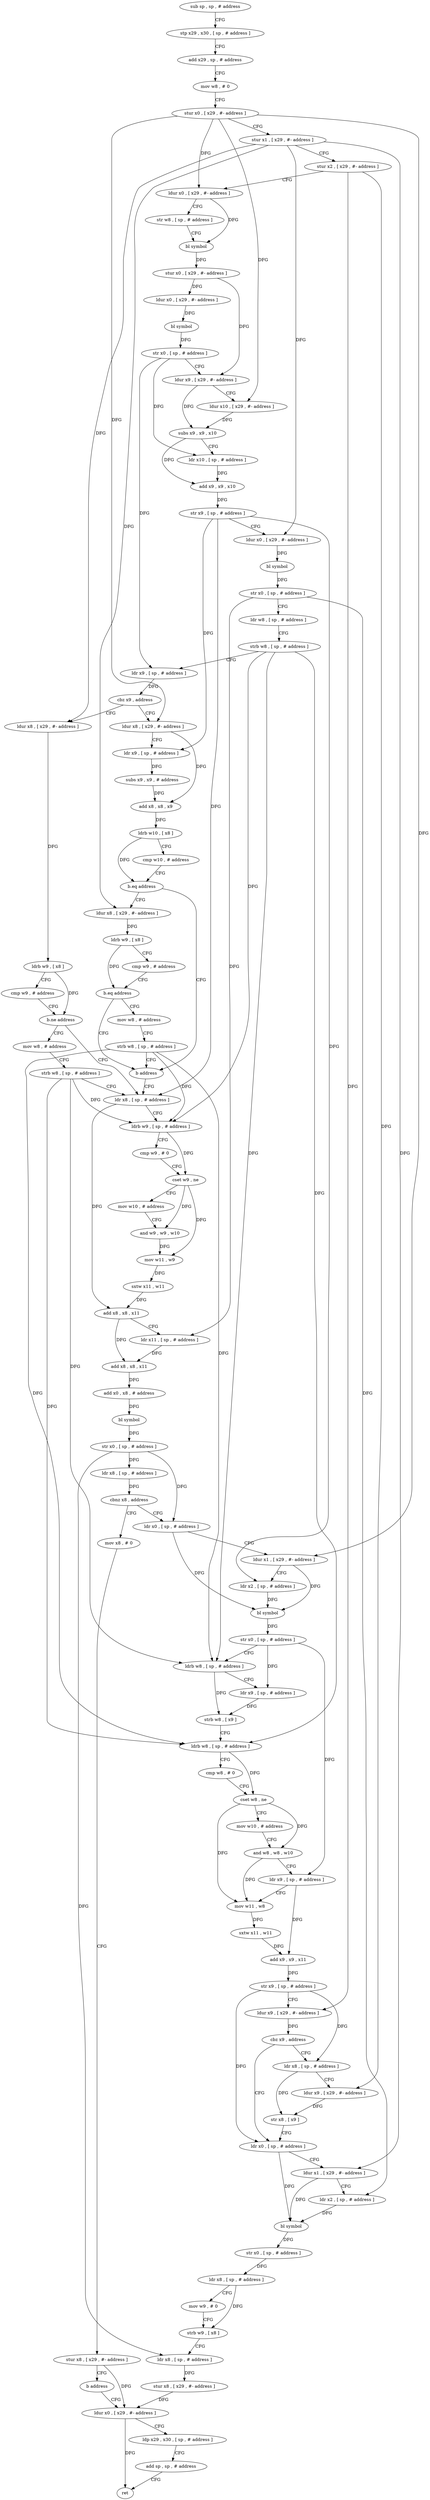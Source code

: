 digraph "func" {
"4257576" [label = "sub sp , sp , # address" ]
"4257580" [label = "stp x29 , x30 , [ sp , # address ]" ]
"4257584" [label = "add x29 , sp , # address" ]
"4257588" [label = "mov w8 , # 0" ]
"4257592" [label = "stur x0 , [ x29 , #- address ]" ]
"4257596" [label = "stur x1 , [ x29 , #- address ]" ]
"4257600" [label = "stur x2 , [ x29 , #- address ]" ]
"4257604" [label = "ldur x0 , [ x29 , #- address ]" ]
"4257608" [label = "str w8 , [ sp , # address ]" ]
"4257612" [label = "bl symbol" ]
"4257616" [label = "stur x0 , [ x29 , #- address ]" ]
"4257620" [label = "ldur x0 , [ x29 , #- address ]" ]
"4257624" [label = "bl symbol" ]
"4257628" [label = "str x0 , [ sp , # address ]" ]
"4257632" [label = "ldur x9 , [ x29 , #- address ]" ]
"4257636" [label = "ldur x10 , [ x29 , #- address ]" ]
"4257640" [label = "subs x9 , x9 , x10" ]
"4257644" [label = "ldr x10 , [ sp , # address ]" ]
"4257648" [label = "add x9 , x9 , x10" ]
"4257652" [label = "str x9 , [ sp , # address ]" ]
"4257656" [label = "ldur x0 , [ x29 , #- address ]" ]
"4257660" [label = "bl symbol" ]
"4257664" [label = "str x0 , [ sp , # address ]" ]
"4257668" [label = "ldr w8 , [ sp , # address ]" ]
"4257672" [label = "strb w8 , [ sp , # address ]" ]
"4257676" [label = "ldr x9 , [ sp , # address ]" ]
"4257680" [label = "cbz x9 , address" ]
"4257740" [label = "ldur x8 , [ x29 , #- address ]" ]
"4257684" [label = "ldur x8 , [ x29 , #- address ]" ]
"4257744" [label = "ldrb w9 , [ x8 ]" ]
"4257748" [label = "cmp w9 , # address" ]
"4257752" [label = "b.ne address" ]
"4257764" [label = "ldr x8 , [ sp , # address ]" ]
"4257756" [label = "mov w8 , # address" ]
"4257688" [label = "ldr x9 , [ sp , # address ]" ]
"4257692" [label = "subs x9 , x9 , # address" ]
"4257696" [label = "add x8 , x8 , x9" ]
"4257700" [label = "ldrb w10 , [ x8 ]" ]
"4257704" [label = "cmp w10 , # address" ]
"4257708" [label = "b.eq address" ]
"4257736" [label = "b address" ]
"4257712" [label = "ldur x8 , [ x29 , #- address ]" ]
"4257768" [label = "ldrb w9 , [ sp , # address ]" ]
"4257772" [label = "cmp w9 , # 0" ]
"4257776" [label = "cset w9 , ne" ]
"4257780" [label = "mov w10 , # address" ]
"4257784" [label = "and w9 , w9 , w10" ]
"4257788" [label = "mov w11 , w9" ]
"4257792" [label = "sxtw x11 , w11" ]
"4257796" [label = "add x8 , x8 , x11" ]
"4257800" [label = "ldr x11 , [ sp , # address ]" ]
"4257804" [label = "add x8 , x8 , x11" ]
"4257808" [label = "add x0 , x8 , # address" ]
"4257812" [label = "bl symbol" ]
"4257816" [label = "str x0 , [ sp , # address ]" ]
"4257820" [label = "ldr x8 , [ sp , # address ]" ]
"4257824" [label = "cbnz x8 , address" ]
"4257840" [label = "ldr x0 , [ sp , # address ]" ]
"4257828" [label = "mov x8 , # 0" ]
"4257760" [label = "strb w8 , [ sp , # address ]" ]
"4257716" [label = "ldrb w9 , [ x8 ]" ]
"4257720" [label = "cmp w9 , # address" ]
"4257724" [label = "b.eq address" ]
"4257728" [label = "mov w8 , # address" ]
"4257844" [label = "ldur x1 , [ x29 , #- address ]" ]
"4257848" [label = "ldr x2 , [ sp , # address ]" ]
"4257852" [label = "bl symbol" ]
"4257856" [label = "str x0 , [ sp , # address ]" ]
"4257860" [label = "ldrb w8 , [ sp , # address ]" ]
"4257864" [label = "ldr x9 , [ sp , # address ]" ]
"4257868" [label = "strb w8 , [ x9 ]" ]
"4257872" [label = "ldrb w8 , [ sp , # address ]" ]
"4257876" [label = "cmp w8 , # 0" ]
"4257880" [label = "cset w8 , ne" ]
"4257884" [label = "mov w10 , # address" ]
"4257888" [label = "and w8 , w8 , w10" ]
"4257892" [label = "ldr x9 , [ sp , # address ]" ]
"4257896" [label = "mov w11 , w8" ]
"4257900" [label = "sxtw x11 , w11" ]
"4257904" [label = "add x9 , x9 , x11" ]
"4257908" [label = "str x9 , [ sp , # address ]" ]
"4257912" [label = "ldur x9 , [ x29 , #- address ]" ]
"4257916" [label = "cbz x9 , address" ]
"4257932" [label = "ldr x0 , [ sp , # address ]" ]
"4257920" [label = "ldr x8 , [ sp , # address ]" ]
"4257832" [label = "stur x8 , [ x29 , #- address ]" ]
"4257836" [label = "b address" ]
"4257972" [label = "ldur x0 , [ x29 , #- address ]" ]
"4257732" [label = "strb w8 , [ sp , # address ]" ]
"4257936" [label = "ldur x1 , [ x29 , #- address ]" ]
"4257940" [label = "ldr x2 , [ sp , # address ]" ]
"4257944" [label = "bl symbol" ]
"4257948" [label = "str x0 , [ sp , # address ]" ]
"4257952" [label = "ldr x8 , [ sp , # address ]" ]
"4257956" [label = "mov w9 , # 0" ]
"4257960" [label = "strb w9 , [ x8 ]" ]
"4257964" [label = "ldr x8 , [ sp , # address ]" ]
"4257968" [label = "stur x8 , [ x29 , #- address ]" ]
"4257924" [label = "ldur x9 , [ x29 , #- address ]" ]
"4257928" [label = "str x8 , [ x9 ]" ]
"4257976" [label = "ldp x29 , x30 , [ sp , # address ]" ]
"4257980" [label = "add sp , sp , # address" ]
"4257984" [label = "ret" ]
"4257576" -> "4257580" [ label = "CFG" ]
"4257580" -> "4257584" [ label = "CFG" ]
"4257584" -> "4257588" [ label = "CFG" ]
"4257588" -> "4257592" [ label = "CFG" ]
"4257592" -> "4257596" [ label = "CFG" ]
"4257592" -> "4257604" [ label = "DFG" ]
"4257592" -> "4257636" [ label = "DFG" ]
"4257592" -> "4257684" [ label = "DFG" ]
"4257592" -> "4257844" [ label = "DFG" ]
"4257596" -> "4257600" [ label = "CFG" ]
"4257596" -> "4257656" [ label = "DFG" ]
"4257596" -> "4257740" [ label = "DFG" ]
"4257596" -> "4257712" [ label = "DFG" ]
"4257596" -> "4257936" [ label = "DFG" ]
"4257600" -> "4257604" [ label = "CFG" ]
"4257600" -> "4257912" [ label = "DFG" ]
"4257600" -> "4257924" [ label = "DFG" ]
"4257604" -> "4257608" [ label = "CFG" ]
"4257604" -> "4257612" [ label = "DFG" ]
"4257608" -> "4257612" [ label = "CFG" ]
"4257612" -> "4257616" [ label = "DFG" ]
"4257616" -> "4257620" [ label = "DFG" ]
"4257616" -> "4257632" [ label = "DFG" ]
"4257620" -> "4257624" [ label = "DFG" ]
"4257624" -> "4257628" [ label = "DFG" ]
"4257628" -> "4257632" [ label = "CFG" ]
"4257628" -> "4257644" [ label = "DFG" ]
"4257628" -> "4257676" [ label = "DFG" ]
"4257632" -> "4257636" [ label = "CFG" ]
"4257632" -> "4257640" [ label = "DFG" ]
"4257636" -> "4257640" [ label = "DFG" ]
"4257640" -> "4257644" [ label = "CFG" ]
"4257640" -> "4257648" [ label = "DFG" ]
"4257644" -> "4257648" [ label = "DFG" ]
"4257648" -> "4257652" [ label = "DFG" ]
"4257652" -> "4257656" [ label = "CFG" ]
"4257652" -> "4257688" [ label = "DFG" ]
"4257652" -> "4257764" [ label = "DFG" ]
"4257652" -> "4257848" [ label = "DFG" ]
"4257656" -> "4257660" [ label = "DFG" ]
"4257660" -> "4257664" [ label = "DFG" ]
"4257664" -> "4257668" [ label = "CFG" ]
"4257664" -> "4257800" [ label = "DFG" ]
"4257664" -> "4257940" [ label = "DFG" ]
"4257668" -> "4257672" [ label = "CFG" ]
"4257672" -> "4257676" [ label = "CFG" ]
"4257672" -> "4257768" [ label = "DFG" ]
"4257672" -> "4257860" [ label = "DFG" ]
"4257672" -> "4257872" [ label = "DFG" ]
"4257676" -> "4257680" [ label = "DFG" ]
"4257680" -> "4257740" [ label = "CFG" ]
"4257680" -> "4257684" [ label = "CFG" ]
"4257740" -> "4257744" [ label = "DFG" ]
"4257684" -> "4257688" [ label = "CFG" ]
"4257684" -> "4257696" [ label = "DFG" ]
"4257744" -> "4257748" [ label = "CFG" ]
"4257744" -> "4257752" [ label = "DFG" ]
"4257748" -> "4257752" [ label = "CFG" ]
"4257752" -> "4257764" [ label = "CFG" ]
"4257752" -> "4257756" [ label = "CFG" ]
"4257764" -> "4257768" [ label = "CFG" ]
"4257764" -> "4257796" [ label = "DFG" ]
"4257756" -> "4257760" [ label = "CFG" ]
"4257688" -> "4257692" [ label = "DFG" ]
"4257692" -> "4257696" [ label = "DFG" ]
"4257696" -> "4257700" [ label = "DFG" ]
"4257700" -> "4257704" [ label = "CFG" ]
"4257700" -> "4257708" [ label = "DFG" ]
"4257704" -> "4257708" [ label = "CFG" ]
"4257708" -> "4257736" [ label = "CFG" ]
"4257708" -> "4257712" [ label = "CFG" ]
"4257736" -> "4257764" [ label = "CFG" ]
"4257712" -> "4257716" [ label = "DFG" ]
"4257768" -> "4257772" [ label = "CFG" ]
"4257768" -> "4257776" [ label = "DFG" ]
"4257772" -> "4257776" [ label = "CFG" ]
"4257776" -> "4257780" [ label = "CFG" ]
"4257776" -> "4257784" [ label = "DFG" ]
"4257776" -> "4257788" [ label = "DFG" ]
"4257780" -> "4257784" [ label = "CFG" ]
"4257784" -> "4257788" [ label = "DFG" ]
"4257788" -> "4257792" [ label = "DFG" ]
"4257792" -> "4257796" [ label = "DFG" ]
"4257796" -> "4257800" [ label = "CFG" ]
"4257796" -> "4257804" [ label = "DFG" ]
"4257800" -> "4257804" [ label = "DFG" ]
"4257804" -> "4257808" [ label = "DFG" ]
"4257808" -> "4257812" [ label = "DFG" ]
"4257812" -> "4257816" [ label = "DFG" ]
"4257816" -> "4257820" [ label = "DFG" ]
"4257816" -> "4257840" [ label = "DFG" ]
"4257816" -> "4257964" [ label = "DFG" ]
"4257820" -> "4257824" [ label = "DFG" ]
"4257824" -> "4257840" [ label = "CFG" ]
"4257824" -> "4257828" [ label = "CFG" ]
"4257840" -> "4257844" [ label = "CFG" ]
"4257840" -> "4257852" [ label = "DFG" ]
"4257828" -> "4257832" [ label = "CFG" ]
"4257760" -> "4257764" [ label = "CFG" ]
"4257760" -> "4257768" [ label = "DFG" ]
"4257760" -> "4257860" [ label = "DFG" ]
"4257760" -> "4257872" [ label = "DFG" ]
"4257716" -> "4257720" [ label = "CFG" ]
"4257716" -> "4257724" [ label = "DFG" ]
"4257720" -> "4257724" [ label = "CFG" ]
"4257724" -> "4257736" [ label = "CFG" ]
"4257724" -> "4257728" [ label = "CFG" ]
"4257728" -> "4257732" [ label = "CFG" ]
"4257844" -> "4257848" [ label = "CFG" ]
"4257844" -> "4257852" [ label = "DFG" ]
"4257848" -> "4257852" [ label = "DFG" ]
"4257852" -> "4257856" [ label = "DFG" ]
"4257856" -> "4257860" [ label = "CFG" ]
"4257856" -> "4257864" [ label = "DFG" ]
"4257856" -> "4257892" [ label = "DFG" ]
"4257860" -> "4257864" [ label = "CFG" ]
"4257860" -> "4257868" [ label = "DFG" ]
"4257864" -> "4257868" [ label = "DFG" ]
"4257868" -> "4257872" [ label = "CFG" ]
"4257872" -> "4257876" [ label = "CFG" ]
"4257872" -> "4257880" [ label = "DFG" ]
"4257876" -> "4257880" [ label = "CFG" ]
"4257880" -> "4257884" [ label = "CFG" ]
"4257880" -> "4257888" [ label = "DFG" ]
"4257880" -> "4257896" [ label = "DFG" ]
"4257884" -> "4257888" [ label = "CFG" ]
"4257888" -> "4257892" [ label = "CFG" ]
"4257888" -> "4257896" [ label = "DFG" ]
"4257892" -> "4257896" [ label = "CFG" ]
"4257892" -> "4257904" [ label = "DFG" ]
"4257896" -> "4257900" [ label = "DFG" ]
"4257900" -> "4257904" [ label = "DFG" ]
"4257904" -> "4257908" [ label = "DFG" ]
"4257908" -> "4257912" [ label = "CFG" ]
"4257908" -> "4257932" [ label = "DFG" ]
"4257908" -> "4257920" [ label = "DFG" ]
"4257912" -> "4257916" [ label = "DFG" ]
"4257916" -> "4257932" [ label = "CFG" ]
"4257916" -> "4257920" [ label = "CFG" ]
"4257932" -> "4257936" [ label = "CFG" ]
"4257932" -> "4257944" [ label = "DFG" ]
"4257920" -> "4257924" [ label = "CFG" ]
"4257920" -> "4257928" [ label = "DFG" ]
"4257832" -> "4257836" [ label = "CFG" ]
"4257832" -> "4257972" [ label = "DFG" ]
"4257836" -> "4257972" [ label = "CFG" ]
"4257972" -> "4257976" [ label = "CFG" ]
"4257972" -> "4257984" [ label = "DFG" ]
"4257732" -> "4257736" [ label = "CFG" ]
"4257732" -> "4257768" [ label = "DFG" ]
"4257732" -> "4257860" [ label = "DFG" ]
"4257732" -> "4257872" [ label = "DFG" ]
"4257936" -> "4257940" [ label = "CFG" ]
"4257936" -> "4257944" [ label = "DFG" ]
"4257940" -> "4257944" [ label = "DFG" ]
"4257944" -> "4257948" [ label = "DFG" ]
"4257948" -> "4257952" [ label = "DFG" ]
"4257952" -> "4257956" [ label = "CFG" ]
"4257952" -> "4257960" [ label = "DFG" ]
"4257956" -> "4257960" [ label = "CFG" ]
"4257960" -> "4257964" [ label = "CFG" ]
"4257964" -> "4257968" [ label = "DFG" ]
"4257968" -> "4257972" [ label = "DFG" ]
"4257924" -> "4257928" [ label = "DFG" ]
"4257928" -> "4257932" [ label = "CFG" ]
"4257976" -> "4257980" [ label = "CFG" ]
"4257980" -> "4257984" [ label = "CFG" ]
}

